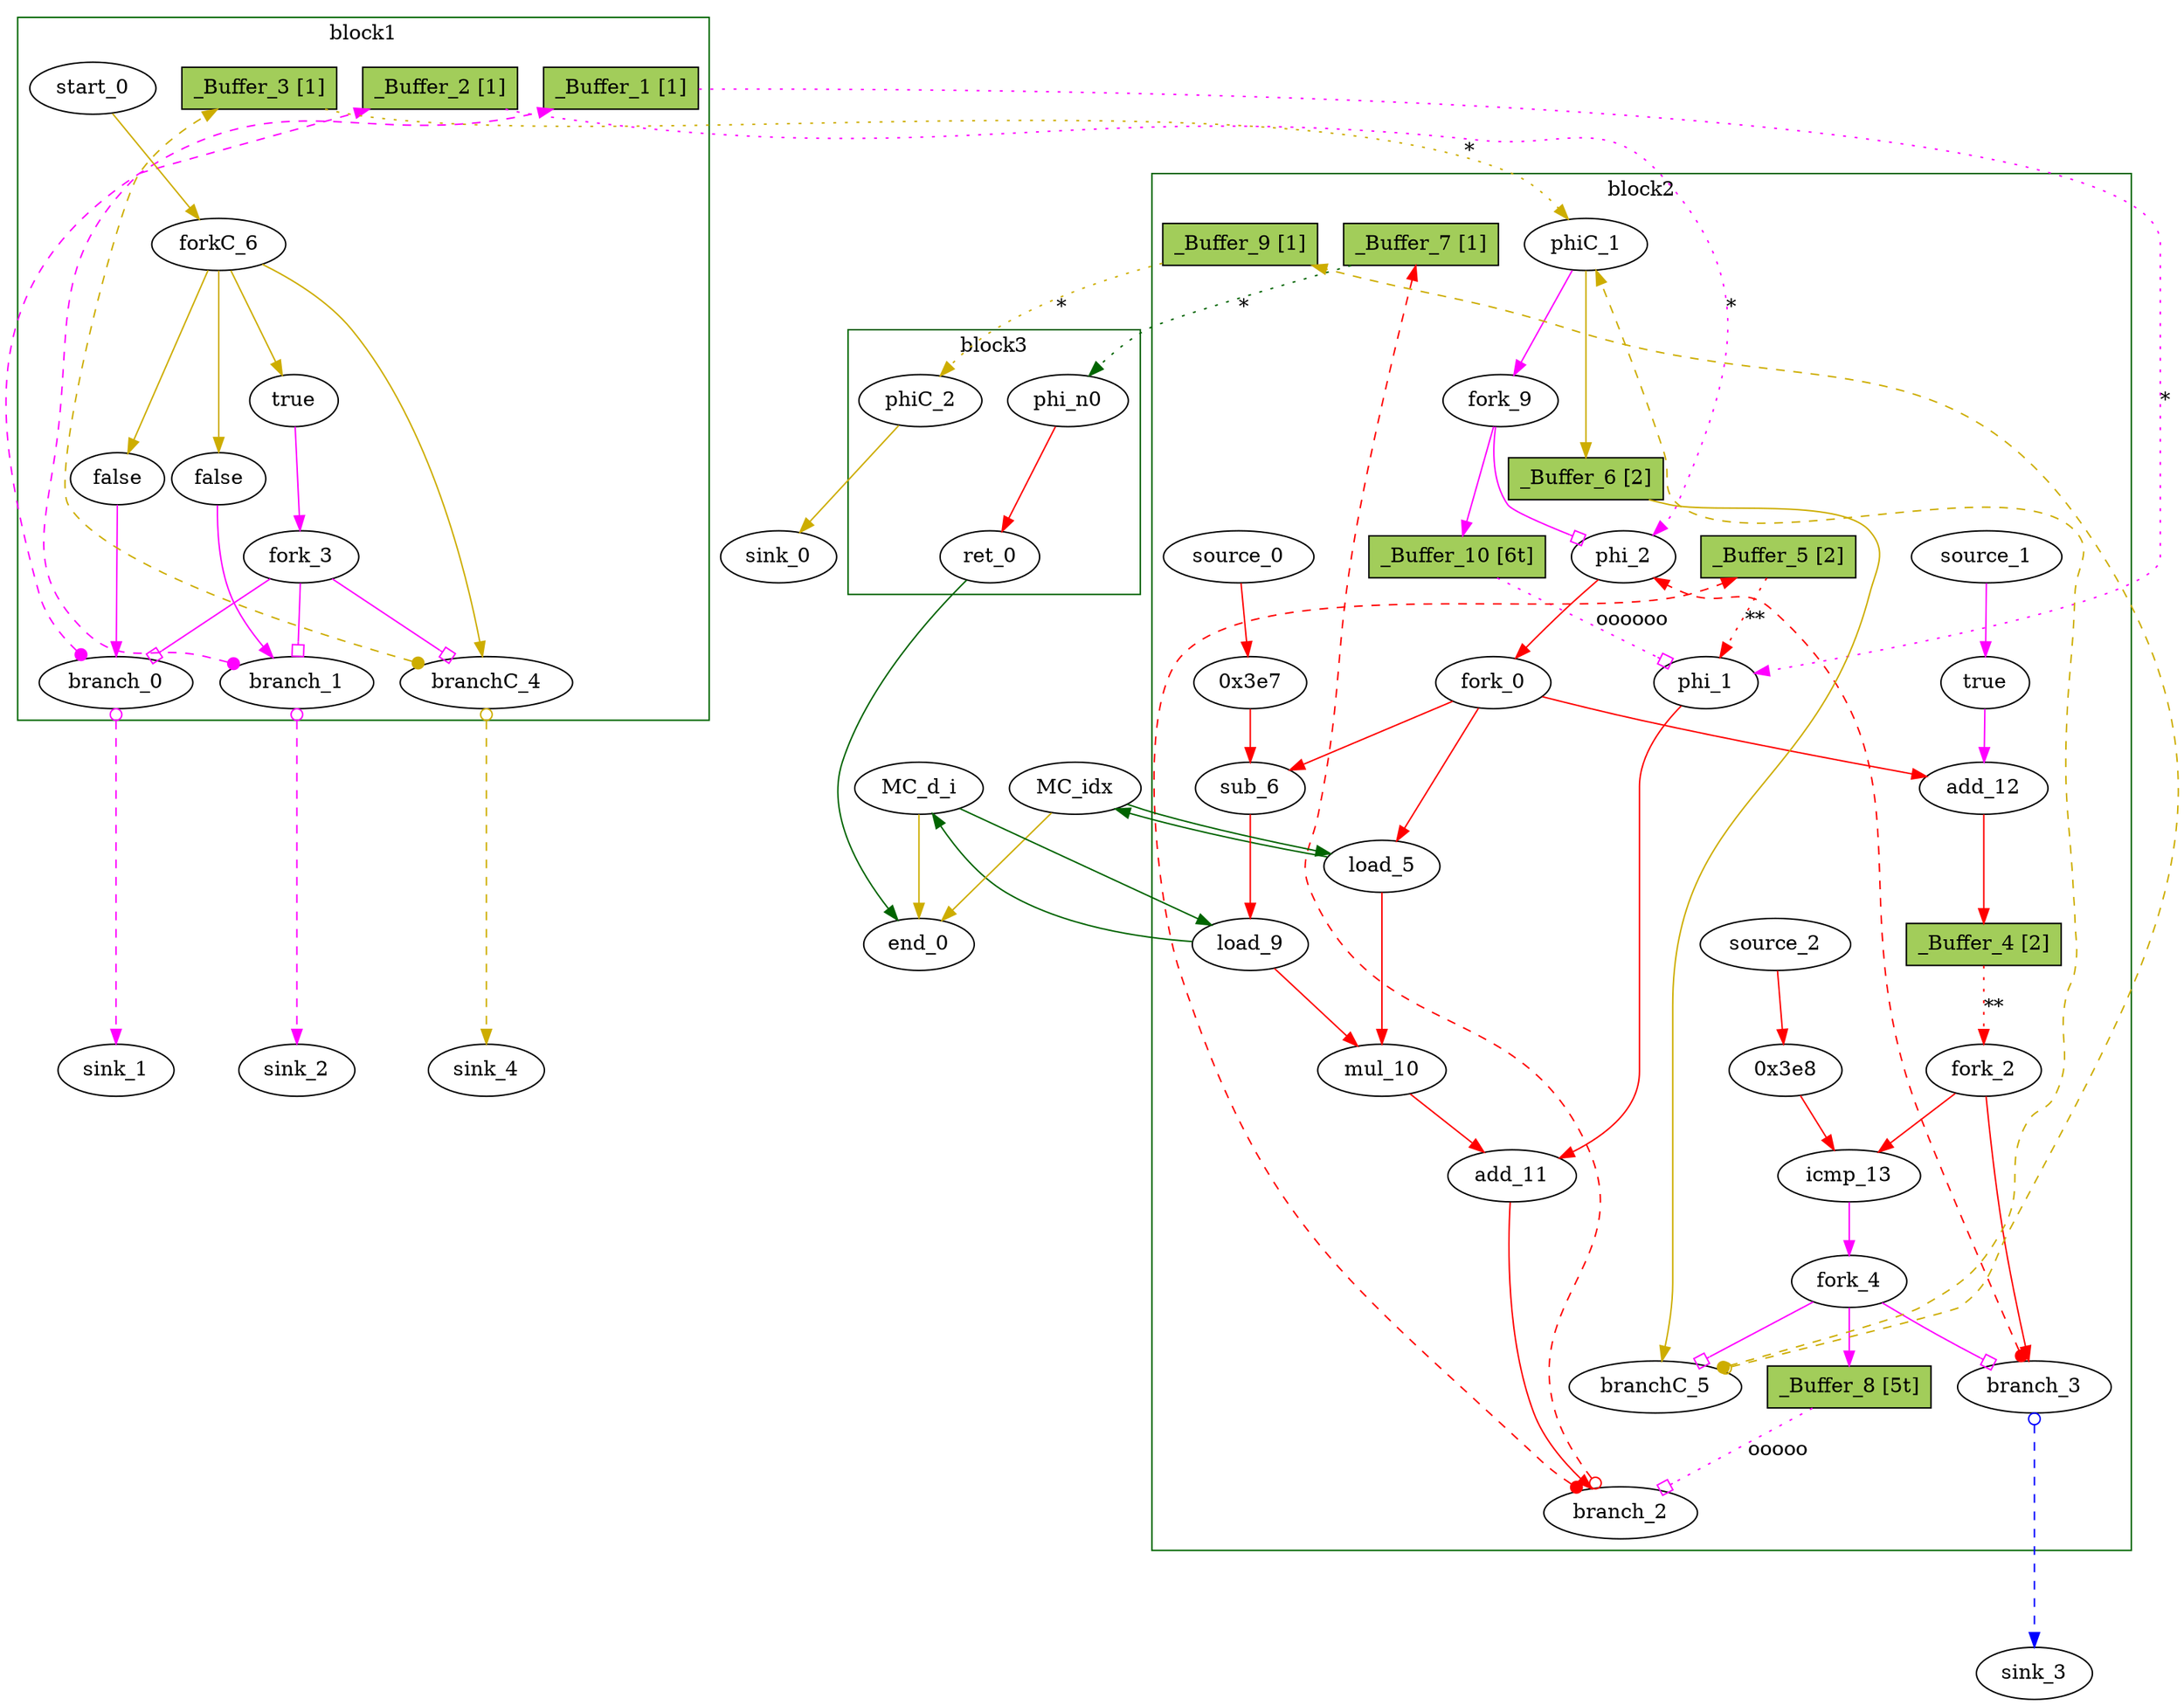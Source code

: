 // Number of blocks: 53
// Number of channels: 74
Digraph G {

  // Blocks
subgraph cluster_1 {
color = "darkgreen"
label = "block1"
  brCst_block1 [type=Constant, in="in1:1", out="out1:1", bbID = 1, value="0x1", label=true,  shape=oval];
  cst_0 [type=Constant, in="in1:1", out="out1:1", bbID = 1, value="0x0", label=false,  shape=oval];
  cst_1 [type=Constant, in="in1:1", out="out1:1", bbID = 1, value="0x0", label=false,  shape=oval];
  branch_0 [type=Branch, in="in1:1 in2?:1", out="out1+:1 out2-:1", bbID = 1,  shape=oval];
  branch_1 [type=Branch, in="in1:1 in2?:1", out="out1+:1 out2-:1", bbID = 1,  shape=oval];
  fork_3 [type=Fork, in="in1:1", out="out1:1 out2:1 out3:1", bbID = 1,  shape=oval];
  start_0 [type=Entry, in="in1:0", out="out1:0", bbID = 1,  shape=oval];
  forkC_6 [type=Fork, in="in1:0", out="out1:0 out2:0 out3:0 out4:0", bbID = 1,  shape=oval];
  branchC_4 [type=Branch, in="in1:0 in2?:1", out="out1+:0 out2-:0", bbID = 1,  shape=oval];
  _Buffer_3 [type=Buffer, in="in1:0", out="out1:0", bbID = 1, slots=1, transparent=false, label="_Buffer_3 [1]",  shape=box, style=filled, fillcolor=darkolivegreen3, height = 0.4];
  _Buffer_2 [type=Buffer, in="in1:1", out="out1:1", bbID = 1, slots=1, transparent=false, label="_Buffer_2 [1]",  shape=box, style=filled, fillcolor=darkolivegreen3, height = 0.4];
  _Buffer_1 [type=Buffer, in="in1:1", out="out1:1", bbID = 1, slots=1, transparent=false, label="_Buffer_1 [1]",  shape=box, style=filled, fillcolor=darkolivegreen3, height = 0.4];
}
subgraph cluster_2 {
color = "darkgreen"
label = "block2"
  _Buffer_10 [type=Buffer, in="in1:1", out="out1:1", bbID = 2, slots=6, transparent=true, label="_Buffer_10 [6t]",  shape=box, style=filled, fillcolor=darkolivegreen3, height = 0.4];
  _Buffer_9 [type=Buffer, in="in1:0", out="out1:0", bbID = 2, slots=1, transparent=false, label="_Buffer_9 [1]",  shape=box, style=filled, fillcolor=darkolivegreen3, height = 0.4];
  _Buffer_8 [type=Buffer, in="in1:1", out="out1:1", bbID = 2, slots=5, transparent=true, label="_Buffer_8 [5t]",  shape=box, style=filled, fillcolor=darkolivegreen3, height = 0.4];
  phi_1 [type=Mux, in="in1?:1 in2:32 in3:32", out="out1:32", delay=0.366, bbID = 2,  shape=oval];
  phi_2 [type=Mux, in="in1?:1 in2:10 in3:10", out="out1:10", delay=0.366, bbID = 2,  shape=oval];
  load_5 [type=Operator, in="in1:32 in2:10", out="out1:32 out2:10", op = "mc_load_op", latency=2, bbID = 2, portID = 0, offset = 0,  shape=oval];
  cst_2 [type=Constant, in="in1:10", out="out1:10", bbID = 2, value="0x3e7", label="0x3e7",  shape=oval];
  sub_6 [type=Operator, in="in1:32 in2:32", out="out1:32", op = "sub_op", delay=1.693, bbID = 2,  shape=oval];
  load_9 [type=Operator, in="in1:32 in2:32", out="out1:32 out2:32", op = "mc_load_op", latency=2, bbID = 2, portID = 0, offset = 0,  shape=oval];
  mul_10 [type=Operator, in="in1:32 in2:32", out="out1:32", op = "mul_op", latency=4, bbID = 2,  shape=oval];
  add_11 [type=Operator, in="in1:32 in2:32", out="out1:32", op = "add_op", delay=1.693, bbID = 2,  shape=oval];
  cst_3 [type=Constant, in="in1:1", out="out1:1", bbID = 2, value="0x1", label=true,  shape=oval];
  add_12 [type=Operator, in="in1:10 in2:10", out="out1:10", op = "add_op", delay=1.693, bbID = 2,  shape=oval];
  cst_4 [type=Constant, in="in1:10", out="out1:10", bbID = 2, value="0x3e8", label="0x3e8",  shape=oval];
  icmp_13 [type=Operator, in="in1:10 in2:10", out="out1:1", op = "icmp_ult_op", delay=1.53, bbID = 2,  shape=oval];
  fork_0 [type=Fork, in="in1:10", out="out1:10 out2:10 out3:10", bbID = 2,  shape=oval];
  fork_2 [type=Fork, in="in1:10", out="out1:10 out2:10", bbID = 2,  shape=oval];
  branch_2 [type=Branch, in="in1:32 in2?:1", out="out1+:32 out2-:32", bbID = 2,  shape=oval];
  branch_3 [type=Branch, in="in1:10 in2?:1", out="out1+:10 out2-:10", bbID = 2,  shape=oval];
  fork_4 [type=Fork, in="in1:1", out="out1:1 out2:1 out3:1", bbID = 2,  shape=oval];
  phiC_1 [type=CntrlMerge, in="in1:0 in2:0", out="out1:0 out2?:1", delay=0.166, bbID = 2,  shape=oval];
  branchC_5 [type=Branch, in="in1:0 in2?:1", out="out1+:0 out2-:0", bbID = 2,  shape=oval];
  source_0 [type=Source, out="out1:10", bbID = 2,  shape=oval];
  source_1 [type=Source, out="out1:1", bbID = 2,  shape=oval];
  source_2 [type=Source, out="out1:10", bbID = 2,  shape=oval];
  fork_9 [type=Fork, in="in1:1", out="out1:1 out2:1", bbID = 2,  shape=oval];
  _Buffer_7 [type=Buffer, in="in1:32", out="out1:32", bbID = 2, slots=1, transparent=false, label="_Buffer_7 [1]",  shape=box, style=filled, fillcolor=darkolivegreen3, height = 0.4];
  _Buffer_6 [type=Buffer, in="in1:0", out="out1:0", bbID = 2, slots=2, transparent=false, label="_Buffer_6 [2]",  shape=box, style=filled, fillcolor=darkolivegreen3, height = 0.4];
  _Buffer_5 [type=Buffer, in="in1:32", out="out1:32", bbID = 2, slots=2, transparent=false, label="_Buffer_5 [2]",  shape=box, style=filled, fillcolor=darkolivegreen3, height = 0.4];
  _Buffer_4 [type=Buffer, in="in1:10", out="out1:10", bbID = 2, slots=2, transparent=false, label="_Buffer_4 [2]",  shape=box, style=filled, fillcolor=darkolivegreen3, height = 0.4];
}
subgraph cluster_3 {
color = "darkgreen"
label = "block3"
  ret_0 [type=Operator, in="in1:32", out="out1:32", op = "ret_op", bbID = 3,  shape=oval];
  phi_n0 [type=Merge, in="in1:32", out="out1:32", bbID = 3,  shape=oval];
  phiC_2 [type=Merge, in="in1:0", out="out1:0", delay=0.166, bbID = 3,  shape=oval];
}
  MC_idx [type=MC, in="in1:10*l0a", out="out1:32*l0d out2:0*e", bbID = 0, memory = "idx", bbcount = 0, ldcount = 1, stcount = 0, ];
  MC_d_i [type=MC, in="in1:32*l0a", out="out1:32*l0d out2:0*e", bbID = 0, memory = "d_i", bbcount = 0, ldcount = 1, stcount = 0, ];
  end_0 [type=Exit, in="in1:0*e in2:0*e in3:32", out="out1:32", bbID = 0,  shape=oval];
  sink_0 [type=Sink, in="in1:0", bbID = 0,  shape=oval];
  sink_1 [type=Sink, in="in1:1", bbID = 0,  shape=oval];
  sink_2 [type=Sink, in="in1:1", bbID = 0,  shape=oval];
  sink_3 [type=Sink, in="in1:10", bbID = 0,  shape=oval];
  sink_4 [type=Sink, in="in1:0", bbID = 0,  shape=oval];

  // Channels
  brCst_block1 -> fork_3 [from=out1, to=in1, arrowhead=normal, color=magenta];
  cst_0 -> branch_0 [from=out1, to=in1, arrowhead=normal, color=magenta];
  cst_1 -> branch_1 [from=out1, to=in1, arrowhead=normal, color=magenta];
  branch_0 -> _Buffer_1 [from=out1, to=in1, dir=both, arrowtail=dot, arrowhead=normal, color=magenta, constraint=false, style=dashed, minlen = 3];
  branch_0 -> sink_1 [from=out2, to=in1, dir=both, arrowtail=odot, arrowhead=normal, color=magenta, style=dashed, minlen = 3];
  branch_1 -> _Buffer_2 [from=out1, to=in1, dir=both, arrowtail=dot, arrowhead=normal, color=magenta, constraint=false, style=dashed, minlen = 3];
  branch_1 -> sink_2 [from=out2, to=in1, dir=both, arrowtail=odot, arrowhead=normal, color=magenta, style=dashed, minlen = 3];
  fork_3 -> branch_0 [from=out2, to=in2, arrowhead=obox, color=magenta];
  fork_3 -> branch_1 [from=out1, to=in2, arrowhead=obox, color=magenta];
  fork_3 -> branchC_4 [from=out3, to=in2, arrowhead=obox, color=magenta];
  start_0 -> forkC_6 [from=out1, to=in1, arrowhead=normal, color=gold3];
  forkC_6 -> brCst_block1 [from=out4, to=in1, arrowhead=normal, color=gold3];
  forkC_6 -> cst_0 [from=out1, to=in1, arrowhead=normal, color=gold3];
  forkC_6 -> cst_1 [from=out2, to=in1, arrowhead=normal, color=gold3];
  forkC_6 -> branchC_4 [from=out3, to=in1, arrowhead=normal, color=gold3];
  branchC_4 -> _Buffer_3 [from=out1, to=in1, dir=both, arrowtail=dot, arrowhead=normal, color=gold3, constraint=false, style=dashed, minlen = 3];
  branchC_4 -> sink_4 [from=out2, to=in1, dir=both, arrowtail=odot, arrowhead=normal, color=gold3, style=dashed, minlen = 3];
  _Buffer_3 -> phiC_1 [from=out1, to=in1, arrowhead=normal, color=gold3, slots=1, style=dotted, label="*", transparent=false];
  _Buffer_2 -> phi_2 [from=out1, to=in2, arrowhead=normal, color=magenta, slots=1, style=dotted, label="*", transparent=false];
  _Buffer_1 -> phi_1 [from=out1, to=in2, arrowhead=normal, color=magenta, slots=1, style=dotted, label="*", transparent=false];
  _Buffer_10 -> phi_1 [from=out1, to=in1, arrowhead=obox, color=magenta, slots=6, style=dotted, label="oooooo", transparent=true];
  _Buffer_9 -> phiC_2 [from=out1, to=in1, arrowhead=normal, color=gold3, slots=1, style=dotted, label="*", transparent=false];
  _Buffer_8 -> branch_2 [from=out1, to=in2, arrowhead=obox, color=magenta, slots=5, style=dotted, label="ooooo", transparent=true];
  phi_1 -> add_11 [from=out1, to=in1, arrowhead=normal, color=red];
  phi_2 -> fork_0 [from=out1, to=in1, arrowhead=normal, color=red];
  load_5 -> mul_10 [from=out1, to=in1, arrowhead=normal, color=red];
  load_5 -> MC_idx [from=out2, to=in1, arrowhead=normal, color=darkgreen];
  cst_2 -> sub_6 [from=out1, to=in1, arrowhead=normal, color=red];
  sub_6 -> load_9 [from=out1, to=in2, arrowhead=normal, color=red];
  load_9 -> mul_10 [from=out1, to=in2, arrowhead=normal, color=red];
  load_9 -> MC_d_i [from=out2, to=in1, arrowhead=normal, color=darkgreen];
  mul_10 -> add_11 [from=out1, to=in2, arrowhead=normal, color=red];
  add_11 -> branch_2 [from=out1, to=in1, arrowhead=normal, color=red];
  cst_3 -> add_12 [from=out1, to=in2, arrowhead=normal, color=magenta];
  add_12 -> _Buffer_4 [from=out1, to=in1, arrowhead=normal, color=red];
  cst_4 -> icmp_13 [from=out1, to=in2, arrowhead=normal, color=red];
  icmp_13 -> fork_4 [from=out1, to=in1, arrowhead=normal, color=magenta];
  fork_0 -> load_5 [from=out3, to=in2, arrowhead=normal, color=red];
  fork_0 -> sub_6 [from=out1, to=in2, arrowhead=normal, color=red];
  fork_0 -> add_12 [from=out2, to=in1, arrowhead=normal, color=red];
  fork_2 -> icmp_13 [from=out1, to=in1, arrowhead=normal, color=red];
  fork_2 -> branch_3 [from=out2, to=in1, arrowhead=normal, color=red];
  branch_2 -> _Buffer_7 [from=out2, to=in1, dir=both, arrowtail=odot, arrowhead=normal, color=red, constraint=false, style=dashed, minlen = 3];
  branch_2 -> _Buffer_5 [from=out1, to=in1, dir=both, arrowtail=dot, arrowhead=normal, color=red, constraint=false, style=dashed, minlen = 3];
  branch_3 -> phi_2 [from=out1, to=in3, dir=both, arrowtail=dot, arrowhead=normal, color=red, constraint=false, style=dashed, minlen = 3];
  branch_3 -> sink_3 [from=out2, to=in1, dir=both, arrowtail=odot, arrowhead=normal, color=blue, style=dashed, minlen = 3];
  fork_4 -> _Buffer_8 [from=out2, to=in1, arrowhead=normal, color=magenta];
  fork_4 -> branch_3 [from=out1, to=in2, arrowhead=obox, color=magenta];
  fork_4 -> branchC_5 [from=out3, to=in2, arrowhead=obox, color=magenta];
  phiC_1 -> fork_9 [from=out2, to=in1, arrowhead=normal, color=magenta];
  phiC_1 -> _Buffer_6 [from=out1, to=in1, arrowhead=normal, color=gold3];
  branchC_5 -> _Buffer_9 [from=out2, to=in1, dir=both, arrowtail=odot, arrowhead=normal, color=gold3, constraint=false, style=dashed, minlen = 3];
  branchC_5 -> phiC_1 [from=out1, to=in2, dir=both, arrowtail=dot, arrowhead=normal, color=gold3, constraint=false, style=dashed, minlen = 3];
  source_0 -> cst_2 [from=out1, to=in1, arrowhead=normal, color=red];
  source_1 -> cst_3 [from=out1, to=in1, arrowhead=normal, color=magenta];
  source_2 -> cst_4 [from=out1, to=in1, arrowhead=normal, color=red];
  fork_9 -> _Buffer_10 [from=out1, to=in1, arrowhead=normal, color=magenta];
  fork_9 -> phi_2 [from=out2, to=in1, arrowhead=obox, color=magenta];
  _Buffer_7 -> phi_n0 [from=out1, to=in1, arrowhead=normal, color=darkgreen, slots=1, style=dotted, label="*", transparent=false];
  _Buffer_5 -> phi_1 [from=out1, to=in3, arrowhead=normal, color=red, slots=2, style=dotted, label="**", transparent=false];
  _Buffer_4 -> fork_2 [from=out1, to=in1, arrowhead=normal, color=red, slots=2, style=dotted, label="**", transparent=false];
  _Buffer_6 -> branchC_5 [from=out1, to=in1, arrowhead=normal, color=gold3];
  ret_0 -> end_0 [from=out1, to=in3, arrowhead=normal, color=darkgreen];
  phi_n0 -> ret_0 [from=out1, to=in1, arrowhead=normal, color=red];
  phiC_2 -> sink_0 [from=out1, to=in1, arrowhead=normal, color=gold3];
  MC_idx -> load_5 [from=out1, to=in1, arrowhead=normal, color=darkgreen];
  MC_idx -> end_0 [from=out2, to=in1, arrowhead=normal, color=gold3];
  MC_d_i -> load_9 [from=out1, to=in1, arrowhead=normal, color=darkgreen];
  MC_d_i -> end_0 [from=out2, to=in2, arrowhead=normal, color=gold3];
}
